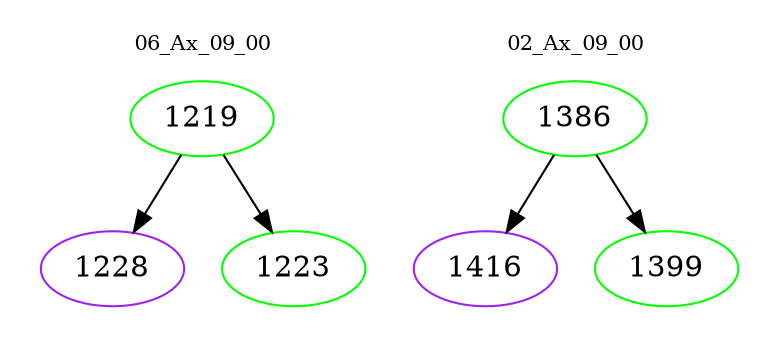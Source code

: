 digraph{
subgraph cluster_0 {
color = white
label = "06_Ax_09_00";
fontsize=10;
T0_1219 [label="1219", color="green"]
T0_1219 -> T0_1228 [color="black"]
T0_1228 [label="1228", color="purple"]
T0_1219 -> T0_1223 [color="black"]
T0_1223 [label="1223", color="green"]
}
subgraph cluster_1 {
color = white
label = "02_Ax_09_00";
fontsize=10;
T1_1386 [label="1386", color="green"]
T1_1386 -> T1_1416 [color="black"]
T1_1416 [label="1416", color="purple"]
T1_1386 -> T1_1399 [color="black"]
T1_1399 [label="1399", color="green"]
}
}
